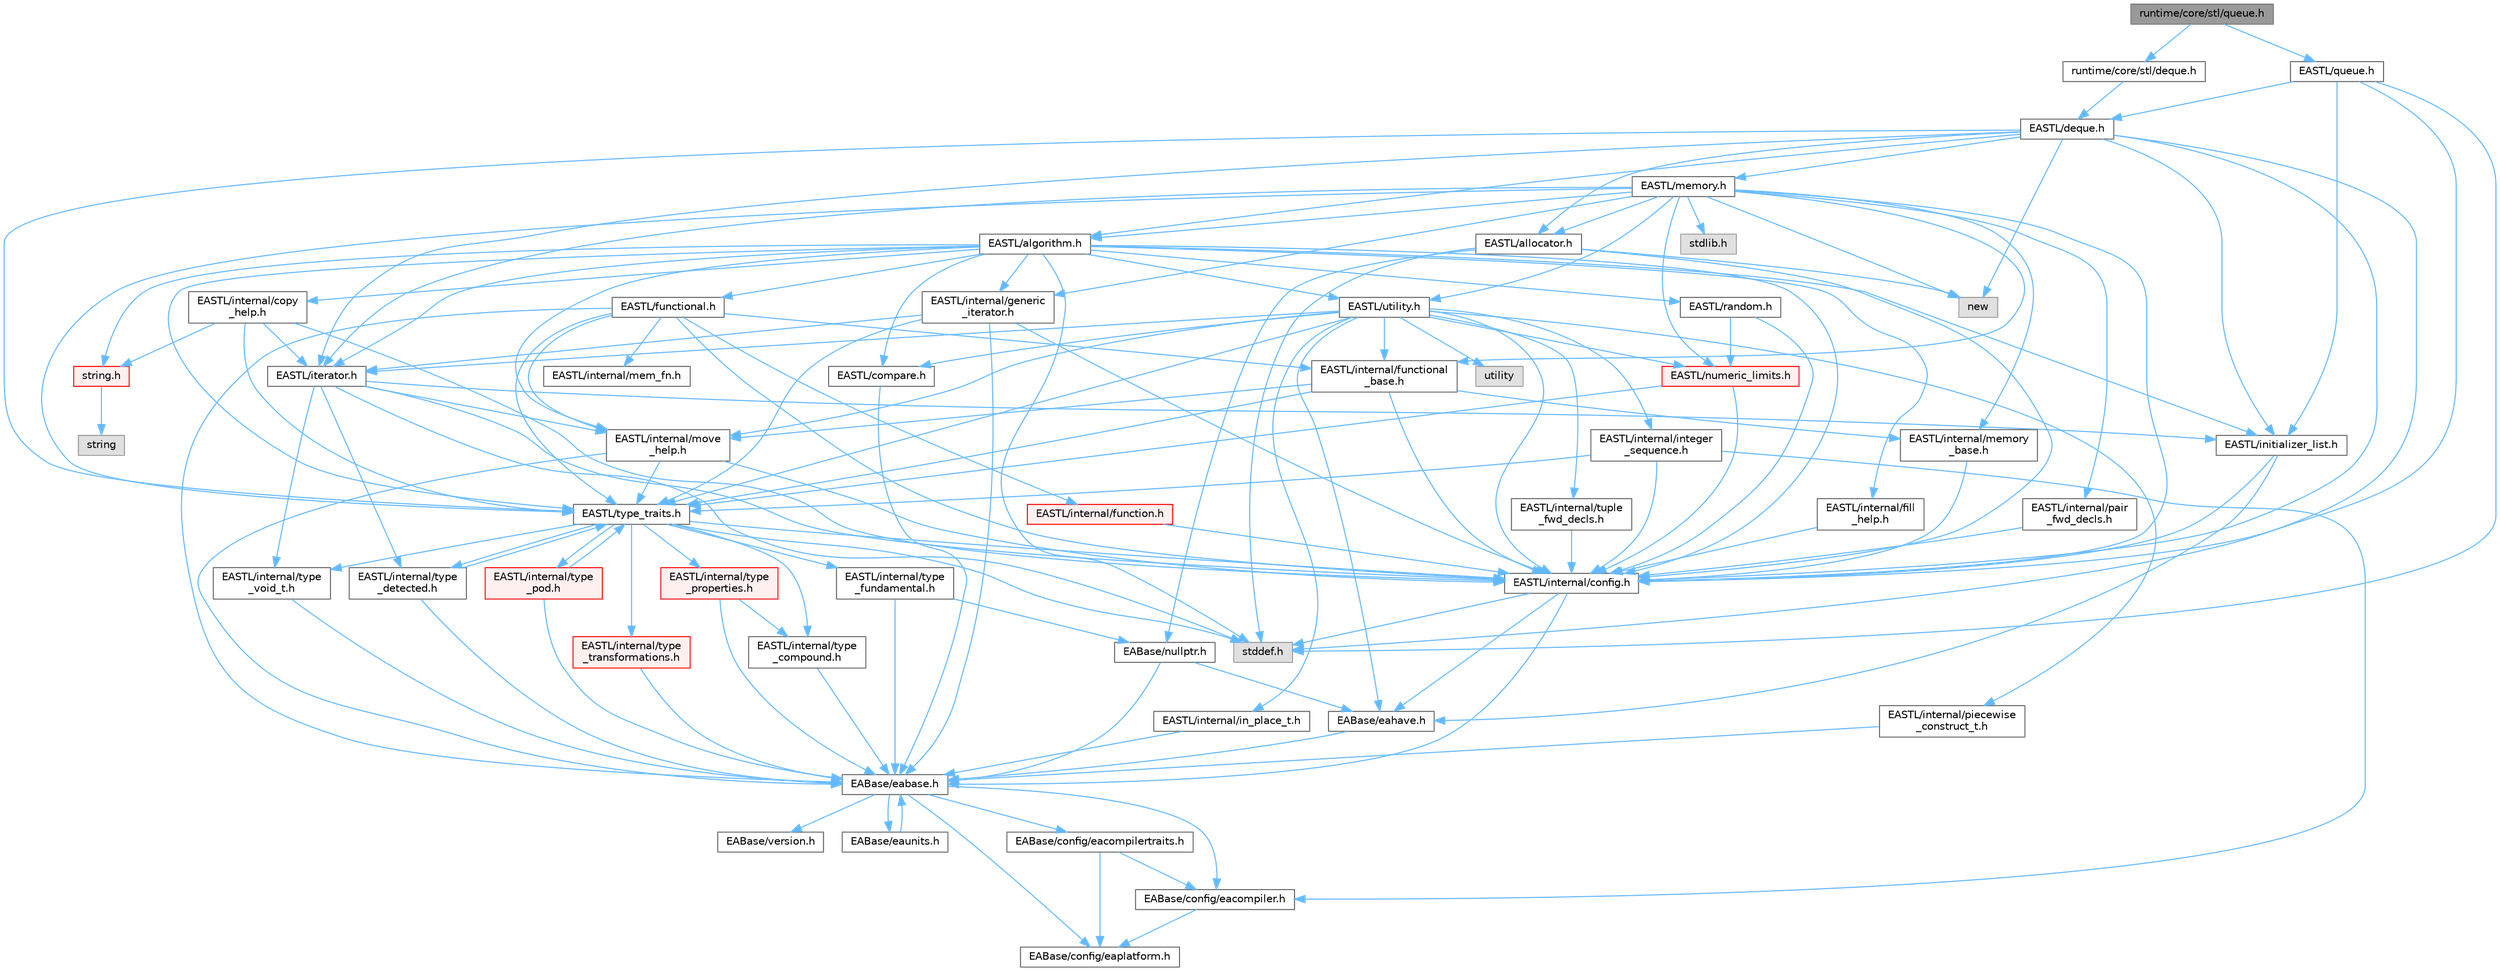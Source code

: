 digraph "runtime/core/stl/queue.h"
{
 // LATEX_PDF_SIZE
  bgcolor="transparent";
  edge [fontname=Helvetica,fontsize=10,labelfontname=Helvetica,labelfontsize=10];
  node [fontname=Helvetica,fontsize=10,shape=box,height=0.2,width=0.4];
  Node1 [id="Node000001",label="runtime/core/stl/queue.h",height=0.2,width=0.4,color="gray40", fillcolor="grey60", style="filled", fontcolor="black",tooltip=" "];
  Node1 -> Node2 [id="edge1_Node000001_Node000002",color="steelblue1",style="solid",tooltip=" "];
  Node2 [id="Node000002",label="EASTL/queue.h",height=0.2,width=0.4,color="grey40", fillcolor="white", style="filled",URL="$_e_a_s_t_l_2include_2_e_a_s_t_l_2queue_8h.html",tooltip=" "];
  Node2 -> Node3 [id="edge2_Node000002_Node000003",color="steelblue1",style="solid",tooltip=" "];
  Node3 [id="Node000003",label="EASTL/internal/config.h",height=0.2,width=0.4,color="grey40", fillcolor="white", style="filled",URL="$config_8h.html",tooltip=" "];
  Node3 -> Node4 [id="edge3_Node000003_Node000004",color="steelblue1",style="solid",tooltip=" "];
  Node4 [id="Node000004",label="EABase/eabase.h",height=0.2,width=0.4,color="grey40", fillcolor="white", style="filled",URL="$eabase_8h.html",tooltip=" "];
  Node4 -> Node5 [id="edge4_Node000004_Node000005",color="steelblue1",style="solid",tooltip=" "];
  Node5 [id="Node000005",label="EABase/config/eacompiler.h",height=0.2,width=0.4,color="grey40", fillcolor="white", style="filled",URL="$eacompiler_8h.html",tooltip=" "];
  Node5 -> Node6 [id="edge5_Node000005_Node000006",color="steelblue1",style="solid",tooltip=" "];
  Node6 [id="Node000006",label="EABase/config/eaplatform.h",height=0.2,width=0.4,color="grey40", fillcolor="white", style="filled",URL="$eaplatform_8h.html",tooltip=" "];
  Node4 -> Node7 [id="edge6_Node000004_Node000007",color="steelblue1",style="solid",tooltip=" "];
  Node7 [id="Node000007",label="EABase/config/eacompilertraits.h",height=0.2,width=0.4,color="grey40", fillcolor="white", style="filled",URL="$eacompilertraits_8h.html",tooltip=" "];
  Node7 -> Node6 [id="edge7_Node000007_Node000006",color="steelblue1",style="solid",tooltip=" "];
  Node7 -> Node5 [id="edge8_Node000007_Node000005",color="steelblue1",style="solid",tooltip=" "];
  Node4 -> Node6 [id="edge9_Node000004_Node000006",color="steelblue1",style="solid",tooltip=" "];
  Node4 -> Node8 [id="edge10_Node000004_Node000008",color="steelblue1",style="solid",tooltip=" "];
  Node8 [id="Node000008",label="EABase/version.h",height=0.2,width=0.4,color="grey40", fillcolor="white", style="filled",URL="$_e_a_s_t_l_2packages_2_e_a_base_2include_2_common_2_e_a_base_2version_8h.html",tooltip=" "];
  Node4 -> Node9 [id="edge11_Node000004_Node000009",color="steelblue1",style="solid",tooltip=" "];
  Node9 [id="Node000009",label="EABase/eaunits.h",height=0.2,width=0.4,color="grey40", fillcolor="white", style="filled",URL="$eaunits_8h.html",tooltip=" "];
  Node9 -> Node4 [id="edge12_Node000009_Node000004",color="steelblue1",style="solid",tooltip=" "];
  Node3 -> Node10 [id="edge13_Node000003_Node000010",color="steelblue1",style="solid",tooltip=" "];
  Node10 [id="Node000010",label="EABase/eahave.h",height=0.2,width=0.4,color="grey40", fillcolor="white", style="filled",URL="$eahave_8h.html",tooltip=" "];
  Node10 -> Node4 [id="edge14_Node000010_Node000004",color="steelblue1",style="solid",tooltip=" "];
  Node3 -> Node11 [id="edge15_Node000003_Node000011",color="steelblue1",style="solid",tooltip=" "];
  Node11 [id="Node000011",label="stddef.h",height=0.2,width=0.4,color="grey60", fillcolor="#E0E0E0", style="filled",tooltip=" "];
  Node2 -> Node12 [id="edge16_Node000002_Node000012",color="steelblue1",style="solid",tooltip=" "];
  Node12 [id="Node000012",label="EASTL/deque.h",height=0.2,width=0.4,color="grey40", fillcolor="white", style="filled",URL="$_e_a_s_t_l_2include_2_e_a_s_t_l_2deque_8h.html",tooltip=" "];
  Node12 -> Node3 [id="edge17_Node000012_Node000003",color="steelblue1",style="solid",tooltip=" "];
  Node12 -> Node13 [id="edge18_Node000012_Node000013",color="steelblue1",style="solid",tooltip=" "];
  Node13 [id="Node000013",label="EASTL/allocator.h",height=0.2,width=0.4,color="grey40", fillcolor="white", style="filled",URL="$allocator_8h.html",tooltip=" "];
  Node13 -> Node3 [id="edge19_Node000013_Node000003",color="steelblue1",style="solid",tooltip=" "];
  Node13 -> Node14 [id="edge20_Node000013_Node000014",color="steelblue1",style="solid",tooltip=" "];
  Node14 [id="Node000014",label="EABase/nullptr.h",height=0.2,width=0.4,color="grey40", fillcolor="white", style="filled",URL="$nullptr_8h.html",tooltip=" "];
  Node14 -> Node4 [id="edge21_Node000014_Node000004",color="steelblue1",style="solid",tooltip=" "];
  Node14 -> Node10 [id="edge22_Node000014_Node000010",color="steelblue1",style="solid",tooltip=" "];
  Node13 -> Node11 [id="edge23_Node000013_Node000011",color="steelblue1",style="solid",tooltip=" "];
  Node13 -> Node15 [id="edge24_Node000013_Node000015",color="steelblue1",style="solid",tooltip=" "];
  Node15 [id="Node000015",label="new",height=0.2,width=0.4,color="grey60", fillcolor="#E0E0E0", style="filled",tooltip=" "];
  Node12 -> Node16 [id="edge25_Node000012_Node000016",color="steelblue1",style="solid",tooltip=" "];
  Node16 [id="Node000016",label="EASTL/algorithm.h",height=0.2,width=0.4,color="grey40", fillcolor="white", style="filled",URL="$_e_a_s_t_l_2include_2_e_a_s_t_l_2algorithm_8h.html",tooltip=" "];
  Node16 -> Node3 [id="edge26_Node000016_Node000003",color="steelblue1",style="solid",tooltip=" "];
  Node16 -> Node17 [id="edge27_Node000016_Node000017",color="steelblue1",style="solid",tooltip=" "];
  Node17 [id="Node000017",label="EASTL/type_traits.h",height=0.2,width=0.4,color="grey40", fillcolor="white", style="filled",URL="$_e_a_s_t_l_2include_2_e_a_s_t_l_2type__traits_8h.html",tooltip=" "];
  Node17 -> Node3 [id="edge28_Node000017_Node000003",color="steelblue1",style="solid",tooltip=" "];
  Node17 -> Node11 [id="edge29_Node000017_Node000011",color="steelblue1",style="solid",tooltip=" "];
  Node17 -> Node18 [id="edge30_Node000017_Node000018",color="steelblue1",style="solid",tooltip=" "];
  Node18 [id="Node000018",label="EASTL/internal/type\l_fundamental.h",height=0.2,width=0.4,color="grey40", fillcolor="white", style="filled",URL="$type__fundamental_8h.html",tooltip=" "];
  Node18 -> Node4 [id="edge31_Node000018_Node000004",color="steelblue1",style="solid",tooltip=" "];
  Node18 -> Node14 [id="edge32_Node000018_Node000014",color="steelblue1",style="solid",tooltip=" "];
  Node17 -> Node19 [id="edge33_Node000017_Node000019",color="steelblue1",style="solid",tooltip=" "];
  Node19 [id="Node000019",label="EASTL/internal/type\l_transformations.h",height=0.2,width=0.4,color="red", fillcolor="#FFF0F0", style="filled",URL="$type__transformations_8h.html",tooltip=" "];
  Node19 -> Node4 [id="edge34_Node000019_Node000004",color="steelblue1",style="solid",tooltip=" "];
  Node17 -> Node21 [id="edge35_Node000017_Node000021",color="steelblue1",style="solid",tooltip=" "];
  Node21 [id="Node000021",label="EASTL/internal/type\l_void_t.h",height=0.2,width=0.4,color="grey40", fillcolor="white", style="filled",URL="$type__void__t_8h.html",tooltip=" "];
  Node21 -> Node4 [id="edge36_Node000021_Node000004",color="steelblue1",style="solid",tooltip=" "];
  Node17 -> Node22 [id="edge37_Node000017_Node000022",color="steelblue1",style="solid",tooltip=" "];
  Node22 [id="Node000022",label="EASTL/internal/type\l_properties.h",height=0.2,width=0.4,color="red", fillcolor="#FFF0F0", style="filled",URL="$type__properties_8h.html",tooltip=" "];
  Node22 -> Node4 [id="edge38_Node000022_Node000004",color="steelblue1",style="solid",tooltip=" "];
  Node22 -> Node23 [id="edge39_Node000022_Node000023",color="steelblue1",style="solid",tooltip=" "];
  Node23 [id="Node000023",label="EASTL/internal/type\l_compound.h",height=0.2,width=0.4,color="grey40", fillcolor="white", style="filled",URL="$type__compound_8h.html",tooltip=" "];
  Node23 -> Node4 [id="edge40_Node000023_Node000004",color="steelblue1",style="solid",tooltip=" "];
  Node17 -> Node23 [id="edge41_Node000017_Node000023",color="steelblue1",style="solid",tooltip=" "];
  Node17 -> Node24 [id="edge42_Node000017_Node000024",color="steelblue1",style="solid",tooltip=" "];
  Node24 [id="Node000024",label="EASTL/internal/type\l_pod.h",height=0.2,width=0.4,color="red", fillcolor="#FFF0F0", style="filled",URL="$type__pod_8h.html",tooltip=" "];
  Node24 -> Node4 [id="edge43_Node000024_Node000004",color="steelblue1",style="solid",tooltip=" "];
  Node24 -> Node17 [id="edge44_Node000024_Node000017",color="steelblue1",style="solid",tooltip=" "];
  Node17 -> Node25 [id="edge45_Node000017_Node000025",color="steelblue1",style="solid",tooltip=" "];
  Node25 [id="Node000025",label="EASTL/internal/type\l_detected.h",height=0.2,width=0.4,color="grey40", fillcolor="white", style="filled",URL="$type__detected_8h.html",tooltip=" "];
  Node25 -> Node4 [id="edge46_Node000025_Node000004",color="steelblue1",style="solid",tooltip=" "];
  Node25 -> Node17 [id="edge47_Node000025_Node000017",color="steelblue1",style="solid",tooltip=" "];
  Node16 -> Node26 [id="edge48_Node000016_Node000026",color="steelblue1",style="solid",tooltip=" "];
  Node26 [id="Node000026",label="EASTL/internal/move\l_help.h",height=0.2,width=0.4,color="grey40", fillcolor="white", style="filled",URL="$move__help_8h.html",tooltip=" "];
  Node26 -> Node4 [id="edge49_Node000026_Node000004",color="steelblue1",style="solid",tooltip=" "];
  Node26 -> Node3 [id="edge50_Node000026_Node000003",color="steelblue1",style="solid",tooltip=" "];
  Node26 -> Node17 [id="edge51_Node000026_Node000017",color="steelblue1",style="solid",tooltip=" "];
  Node16 -> Node27 [id="edge52_Node000016_Node000027",color="steelblue1",style="solid",tooltip=" "];
  Node27 [id="Node000027",label="EASTL/internal/copy\l_help.h",height=0.2,width=0.4,color="grey40", fillcolor="white", style="filled",URL="$copy__help_8h.html",tooltip=" "];
  Node27 -> Node3 [id="edge53_Node000027_Node000003",color="steelblue1",style="solid",tooltip=" "];
  Node27 -> Node17 [id="edge54_Node000027_Node000017",color="steelblue1",style="solid",tooltip=" "];
  Node27 -> Node28 [id="edge55_Node000027_Node000028",color="steelblue1",style="solid",tooltip=" "];
  Node28 [id="Node000028",label="EASTL/iterator.h",height=0.2,width=0.4,color="grey40", fillcolor="white", style="filled",URL="$_e_a_s_t_l_2include_2_e_a_s_t_l_2iterator_8h.html",tooltip=" "];
  Node28 -> Node3 [id="edge56_Node000028_Node000003",color="steelblue1",style="solid",tooltip=" "];
  Node28 -> Node26 [id="edge57_Node000028_Node000026",color="steelblue1",style="solid",tooltip=" "];
  Node28 -> Node25 [id="edge58_Node000028_Node000025",color="steelblue1",style="solid",tooltip=" "];
  Node28 -> Node21 [id="edge59_Node000028_Node000021",color="steelblue1",style="solid",tooltip=" "];
  Node28 -> Node29 [id="edge60_Node000028_Node000029",color="steelblue1",style="solid",tooltip=" "];
  Node29 [id="Node000029",label="EASTL/initializer_list.h",height=0.2,width=0.4,color="grey40", fillcolor="white", style="filled",URL="$initializer__list_8h.html",tooltip=" "];
  Node29 -> Node3 [id="edge61_Node000029_Node000003",color="steelblue1",style="solid",tooltip=" "];
  Node29 -> Node10 [id="edge62_Node000029_Node000010",color="steelblue1",style="solid",tooltip=" "];
  Node28 -> Node11 [id="edge63_Node000028_Node000011",color="steelblue1",style="solid",tooltip=" "];
  Node27 -> Node30 [id="edge64_Node000027_Node000030",color="steelblue1",style="solid",tooltip=" "];
  Node30 [id="Node000030",label="string.h",height=0.2,width=0.4,color="red", fillcolor="#FFF0F0", style="filled",URL="$string_8h.html",tooltip=" "];
  Node30 -> Node31 [id="edge65_Node000030_Node000031",color="steelblue1",style="solid",tooltip=" "];
  Node31 [id="Node000031",label="string",height=0.2,width=0.4,color="grey60", fillcolor="#E0E0E0", style="filled",tooltip=" "];
  Node16 -> Node151 [id="edge66_Node000016_Node000151",color="steelblue1",style="solid",tooltip=" "];
  Node151 [id="Node000151",label="EASTL/internal/fill\l_help.h",height=0.2,width=0.4,color="grey40", fillcolor="white", style="filled",URL="$fill__help_8h.html",tooltip=" "];
  Node151 -> Node3 [id="edge67_Node000151_Node000003",color="steelblue1",style="solid",tooltip=" "];
  Node16 -> Node29 [id="edge68_Node000016_Node000029",color="steelblue1",style="solid",tooltip=" "];
  Node16 -> Node28 [id="edge69_Node000016_Node000028",color="steelblue1",style="solid",tooltip=" "];
  Node16 -> Node61 [id="edge70_Node000016_Node000061",color="steelblue1",style="solid",tooltip=" "];
  Node61 [id="Node000061",label="EASTL/functional.h",height=0.2,width=0.4,color="grey40", fillcolor="white", style="filled",URL="$_e_a_s_t_l_2include_2_e_a_s_t_l_2functional_8h.html",tooltip=" "];
  Node61 -> Node4 [id="edge71_Node000061_Node000004",color="steelblue1",style="solid",tooltip=" "];
  Node61 -> Node3 [id="edge72_Node000061_Node000003",color="steelblue1",style="solid",tooltip=" "];
  Node61 -> Node26 [id="edge73_Node000061_Node000026",color="steelblue1",style="solid",tooltip=" "];
  Node61 -> Node17 [id="edge74_Node000061_Node000017",color="steelblue1",style="solid",tooltip=" "];
  Node61 -> Node44 [id="edge75_Node000061_Node000044",color="steelblue1",style="solid",tooltip=" "];
  Node44 [id="Node000044",label="EASTL/internal/functional\l_base.h",height=0.2,width=0.4,color="grey40", fillcolor="white", style="filled",URL="$functional__base_8h.html",tooltip=" "];
  Node44 -> Node3 [id="edge76_Node000044_Node000003",color="steelblue1",style="solid",tooltip=" "];
  Node44 -> Node40 [id="edge77_Node000044_Node000040",color="steelblue1",style="solid",tooltip=" "];
  Node40 [id="Node000040",label="EASTL/internal/memory\l_base.h",height=0.2,width=0.4,color="grey40", fillcolor="white", style="filled",URL="$memory__base_8h.html",tooltip=" "];
  Node40 -> Node3 [id="edge78_Node000040_Node000003",color="steelblue1",style="solid",tooltip=" "];
  Node44 -> Node26 [id="edge79_Node000044_Node000026",color="steelblue1",style="solid",tooltip=" "];
  Node44 -> Node17 [id="edge80_Node000044_Node000017",color="steelblue1",style="solid",tooltip=" "];
  Node61 -> Node62 [id="edge81_Node000061_Node000062",color="steelblue1",style="solid",tooltip=" "];
  Node62 [id="Node000062",label="EASTL/internal/mem_fn.h",height=0.2,width=0.4,color="grey40", fillcolor="white", style="filled",URL="$mem__fn_8h.html",tooltip=" "];
  Node61 -> Node63 [id="edge82_Node000061_Node000063",color="steelblue1",style="solid",tooltip=" "];
  Node63 [id="Node000063",label="EASTL/internal/function.h",height=0.2,width=0.4,color="red", fillcolor="#FFF0F0", style="filled",URL="$_e_a_s_t_l_2include_2_e_a_s_t_l_2internal_2function_8h.html",tooltip=" "];
  Node63 -> Node3 [id="edge83_Node000063_Node000003",color="steelblue1",style="solid",tooltip=" "];
  Node16 -> Node45 [id="edge84_Node000016_Node000045",color="steelblue1",style="solid",tooltip=" "];
  Node45 [id="Node000045",label="EASTL/utility.h",height=0.2,width=0.4,color="grey40", fillcolor="white", style="filled",URL="$_e_a_s_t_l_2include_2_e_a_s_t_l_2utility_8h.html",tooltip=" "];
  Node45 -> Node3 [id="edge85_Node000045_Node000003",color="steelblue1",style="solid",tooltip=" "];
  Node45 -> Node17 [id="edge86_Node000045_Node000017",color="steelblue1",style="solid",tooltip=" "];
  Node45 -> Node28 [id="edge87_Node000045_Node000028",color="steelblue1",style="solid",tooltip=" "];
  Node45 -> Node46 [id="edge88_Node000045_Node000046",color="steelblue1",style="solid",tooltip=" "];
  Node46 [id="Node000046",label="EASTL/numeric_limits.h",height=0.2,width=0.4,color="red", fillcolor="#FFF0F0", style="filled",URL="$numeric__limits_8h.html",tooltip=" "];
  Node46 -> Node3 [id="edge89_Node000046_Node000003",color="steelblue1",style="solid",tooltip=" "];
  Node46 -> Node17 [id="edge90_Node000046_Node000017",color="steelblue1",style="solid",tooltip=" "];
  Node45 -> Node48 [id="edge91_Node000045_Node000048",color="steelblue1",style="solid",tooltip=" "];
  Node48 [id="Node000048",label="EASTL/compare.h",height=0.2,width=0.4,color="grey40", fillcolor="white", style="filled",URL="$compare_8h.html",tooltip=" "];
  Node48 -> Node4 [id="edge92_Node000048_Node000004",color="steelblue1",style="solid",tooltip=" "];
  Node45 -> Node44 [id="edge93_Node000045_Node000044",color="steelblue1",style="solid",tooltip=" "];
  Node45 -> Node26 [id="edge94_Node000045_Node000026",color="steelblue1",style="solid",tooltip=" "];
  Node45 -> Node10 [id="edge95_Node000045_Node000010",color="steelblue1",style="solid",tooltip=" "];
  Node45 -> Node49 [id="edge96_Node000045_Node000049",color="steelblue1",style="solid",tooltip=" "];
  Node49 [id="Node000049",label="EASTL/internal/integer\l_sequence.h",height=0.2,width=0.4,color="grey40", fillcolor="white", style="filled",URL="$integer__sequence_8h.html",tooltip=" "];
  Node49 -> Node5 [id="edge97_Node000049_Node000005",color="steelblue1",style="solid",tooltip=" "];
  Node49 -> Node3 [id="edge98_Node000049_Node000003",color="steelblue1",style="solid",tooltip=" "];
  Node49 -> Node17 [id="edge99_Node000049_Node000017",color="steelblue1",style="solid",tooltip=" "];
  Node45 -> Node50 [id="edge100_Node000045_Node000050",color="steelblue1",style="solid",tooltip=" "];
  Node50 [id="Node000050",label="EASTL/internal/tuple\l_fwd_decls.h",height=0.2,width=0.4,color="grey40", fillcolor="white", style="filled",URL="$tuple__fwd__decls_8h.html",tooltip=" "];
  Node50 -> Node3 [id="edge101_Node000050_Node000003",color="steelblue1",style="solid",tooltip=" "];
  Node45 -> Node51 [id="edge102_Node000045_Node000051",color="steelblue1",style="solid",tooltip=" "];
  Node51 [id="Node000051",label="EASTL/internal/in_place_t.h",height=0.2,width=0.4,color="grey40", fillcolor="white", style="filled",URL="$in__place__t_8h.html",tooltip=" "];
  Node51 -> Node4 [id="edge103_Node000051_Node000004",color="steelblue1",style="solid",tooltip=" "];
  Node45 -> Node52 [id="edge104_Node000045_Node000052",color="steelblue1",style="solid",tooltip=" "];
  Node52 [id="Node000052",label="EASTL/internal/piecewise\l_construct_t.h",height=0.2,width=0.4,color="grey40", fillcolor="white", style="filled",URL="$piecewise__construct__t_8h.html",tooltip=" "];
  Node52 -> Node4 [id="edge105_Node000052_Node000004",color="steelblue1",style="solid",tooltip=" "];
  Node45 -> Node53 [id="edge106_Node000045_Node000053",color="steelblue1",style="solid",tooltip=" "];
  Node53 [id="Node000053",label="utility",height=0.2,width=0.4,color="grey60", fillcolor="#E0E0E0", style="filled",tooltip=" "];
  Node16 -> Node42 [id="edge107_Node000016_Node000042",color="steelblue1",style="solid",tooltip=" "];
  Node42 [id="Node000042",label="EASTL/internal/generic\l_iterator.h",height=0.2,width=0.4,color="grey40", fillcolor="white", style="filled",URL="$generic__iterator_8h.html",tooltip=" "];
  Node42 -> Node4 [id="edge108_Node000042_Node000004",color="steelblue1",style="solid",tooltip=" "];
  Node42 -> Node3 [id="edge109_Node000042_Node000003",color="steelblue1",style="solid",tooltip=" "];
  Node42 -> Node28 [id="edge110_Node000042_Node000028",color="steelblue1",style="solid",tooltip=" "];
  Node42 -> Node17 [id="edge111_Node000042_Node000017",color="steelblue1",style="solid",tooltip=" "];
  Node16 -> Node152 [id="edge112_Node000016_Node000152",color="steelblue1",style="solid",tooltip=" "];
  Node152 [id="Node000152",label="EASTL/random.h",height=0.2,width=0.4,color="grey40", fillcolor="white", style="filled",URL="$random_8h.html",tooltip=" "];
  Node152 -> Node3 [id="edge113_Node000152_Node000003",color="steelblue1",style="solid",tooltip=" "];
  Node152 -> Node46 [id="edge114_Node000152_Node000046",color="steelblue1",style="solid",tooltip=" "];
  Node16 -> Node48 [id="edge115_Node000016_Node000048",color="steelblue1",style="solid",tooltip=" "];
  Node16 -> Node11 [id="edge116_Node000016_Node000011",color="steelblue1",style="solid",tooltip=" "];
  Node16 -> Node30 [id="edge117_Node000016_Node000030",color="steelblue1",style="solid",tooltip=" "];
  Node12 -> Node17 [id="edge118_Node000012_Node000017",color="steelblue1",style="solid",tooltip=" "];
  Node12 -> Node28 [id="edge119_Node000012_Node000028",color="steelblue1",style="solid",tooltip=" "];
  Node12 -> Node41 [id="edge120_Node000012_Node000041",color="steelblue1",style="solid",tooltip=" "];
  Node41 [id="Node000041",label="EASTL/memory.h",height=0.2,width=0.4,color="grey40", fillcolor="white", style="filled",URL="$_e_a_s_t_l_2include_2_e_a_s_t_l_2memory_8h.html",tooltip=" "];
  Node41 -> Node3 [id="edge121_Node000041_Node000003",color="steelblue1",style="solid",tooltip=" "];
  Node41 -> Node40 [id="edge122_Node000041_Node000040",color="steelblue1",style="solid",tooltip=" "];
  Node41 -> Node42 [id="edge123_Node000041_Node000042",color="steelblue1",style="solid",tooltip=" "];
  Node41 -> Node43 [id="edge124_Node000041_Node000043",color="steelblue1",style="solid",tooltip=" "];
  Node43 [id="Node000043",label="EASTL/internal/pair\l_fwd_decls.h",height=0.2,width=0.4,color="grey40", fillcolor="white", style="filled",URL="$pair__fwd__decls_8h.html",tooltip=" "];
  Node43 -> Node3 [id="edge125_Node000043_Node000003",color="steelblue1",style="solid",tooltip=" "];
  Node41 -> Node44 [id="edge126_Node000041_Node000044",color="steelblue1",style="solid",tooltip=" "];
  Node41 -> Node16 [id="edge127_Node000041_Node000016",color="steelblue1",style="solid",tooltip=" "];
  Node41 -> Node17 [id="edge128_Node000041_Node000017",color="steelblue1",style="solid",tooltip=" "];
  Node41 -> Node13 [id="edge129_Node000041_Node000013",color="steelblue1",style="solid",tooltip=" "];
  Node41 -> Node28 [id="edge130_Node000041_Node000028",color="steelblue1",style="solid",tooltip=" "];
  Node41 -> Node45 [id="edge131_Node000041_Node000045",color="steelblue1",style="solid",tooltip=" "];
  Node41 -> Node46 [id="edge132_Node000041_Node000046",color="steelblue1",style="solid",tooltip=" "];
  Node41 -> Node54 [id="edge133_Node000041_Node000054",color="steelblue1",style="solid",tooltip=" "];
  Node54 [id="Node000054",label="stdlib.h",height=0.2,width=0.4,color="grey60", fillcolor="#E0E0E0", style="filled",tooltip=" "];
  Node41 -> Node15 [id="edge134_Node000041_Node000015",color="steelblue1",style="solid",tooltip=" "];
  Node12 -> Node29 [id="edge135_Node000012_Node000029",color="steelblue1",style="solid",tooltip=" "];
  Node12 -> Node15 [id="edge136_Node000012_Node000015",color="steelblue1",style="solid",tooltip=" "];
  Node12 -> Node11 [id="edge137_Node000012_Node000011",color="steelblue1",style="solid",tooltip=" "];
  Node2 -> Node29 [id="edge138_Node000002_Node000029",color="steelblue1",style="solid",tooltip=" "];
  Node2 -> Node11 [id="edge139_Node000002_Node000011",color="steelblue1",style="solid",tooltip=" "];
  Node1 -> Node153 [id="edge140_Node000001_Node000153",color="steelblue1",style="solid",tooltip=" "];
  Node153 [id="Node000153",label="runtime/core/stl/deque.h",height=0.2,width=0.4,color="grey40", fillcolor="white", style="filled",URL="$core_2stl_2deque_8h.html",tooltip=" "];
  Node153 -> Node12 [id="edge141_Node000153_Node000012",color="steelblue1",style="solid",tooltip=" "];
}
